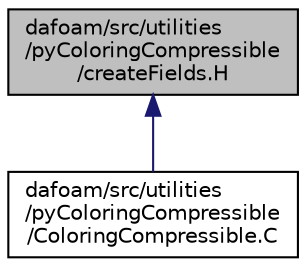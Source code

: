 digraph "dafoam/src/utilities/pyColoringCompressible/createFields.H"
{
  bgcolor="transparent";
  edge [fontname="Helvetica",fontsize="10",labelfontname="Helvetica",labelfontsize="10"];
  node [fontname="Helvetica",fontsize="10",shape=record];
  Node1 [label="dafoam/src/utilities\l/pyColoringCompressible\l/createFields.H",height=0.2,width=0.4,color="black", fillcolor="grey75", style="filled", fontcolor="black"];
  Node1 -> Node2 [dir="back",color="midnightblue",fontsize="10",style="solid",fontname="Helvetica"];
  Node2 [label="dafoam/src/utilities\l/pyColoringCompressible\l/ColoringCompressible.C",height=0.2,width=0.4,color="black",URL="$ColoringCompressible_8C.html"];
}
